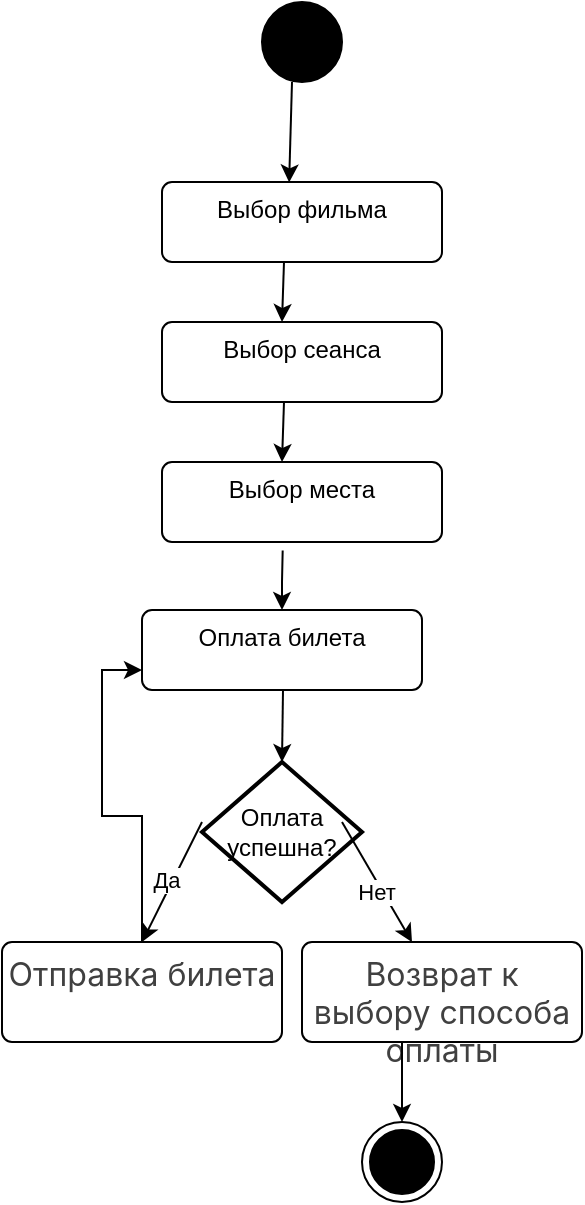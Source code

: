 <mxfile version="26.0.14" pages="2">
  <diagram name="Страница — 1" id="Ir_WpKO1pJmieQOjshhj">
    <mxGraphModel dx="1050" dy="653" grid="1" gridSize="10" guides="1" tooltips="1" connect="1" arrows="1" fold="1" page="1" pageScale="1" pageWidth="1169" pageHeight="827" math="0" shadow="0">
      <root>
        <mxCell id="0" />
        <mxCell id="1" parent="0" />
        <mxCell id="OOwrQO7ev4M1bAVle9sB-1" value="" style="ellipse;fillColor=strokeColor;html=1;" vertex="1" parent="1">
          <mxGeometry x="470" y="70" width="40" height="40" as="geometry" />
        </mxCell>
        <mxCell id="OOwrQO7ev4M1bAVle9sB-2" value="Выбор фильма" style="html=1;align=center;verticalAlign=top;rounded=1;absoluteArcSize=1;arcSize=10;dashed=0;whiteSpace=wrap;" vertex="1" parent="1">
          <mxGeometry x="420" y="160" width="140" height="40" as="geometry" />
        </mxCell>
        <mxCell id="OOwrQO7ev4M1bAVle9sB-3" value="Выбор сеанса" style="html=1;align=center;verticalAlign=top;rounded=1;absoluteArcSize=1;arcSize=10;dashed=0;whiteSpace=wrap;" vertex="1" parent="1">
          <mxGeometry x="420" y="230" width="140" height="40" as="geometry" />
        </mxCell>
        <mxCell id="OOwrQO7ev4M1bAVle9sB-4" value="Выбор места" style="html=1;align=center;verticalAlign=top;rounded=1;absoluteArcSize=1;arcSize=10;dashed=0;whiteSpace=wrap;" vertex="1" parent="1">
          <mxGeometry x="420" y="300" width="140" height="40" as="geometry" />
        </mxCell>
        <mxCell id="OOwrQO7ev4M1bAVle9sB-6" value="" style="endArrow=classic;html=1;rounded=0;entryX=0.454;entryY=0.005;entryDx=0;entryDy=0;entryPerimeter=0;" edge="1" parent="1" target="OOwrQO7ev4M1bAVle9sB-2">
          <mxGeometry relative="1" as="geometry">
            <mxPoint x="485" y="110" as="sourcePoint" />
            <mxPoint x="585" y="110" as="targetPoint" />
          </mxGeometry>
        </mxCell>
        <mxCell id="OOwrQO7ev4M1bAVle9sB-11" value="" style="endArrow=classic;html=1;rounded=0;" edge="1" parent="1">
          <mxGeometry relative="1" as="geometry">
            <mxPoint x="481" y="200" as="sourcePoint" />
            <mxPoint x="480" y="230" as="targetPoint" />
          </mxGeometry>
        </mxCell>
        <mxCell id="OOwrQO7ev4M1bAVle9sB-12" value="" style="endArrow=classic;html=1;rounded=0;" edge="1" parent="1">
          <mxGeometry relative="1" as="geometry">
            <mxPoint x="481" y="270" as="sourcePoint" />
            <mxPoint x="480" y="300" as="targetPoint" />
          </mxGeometry>
        </mxCell>
        <mxCell id="OOwrQO7ev4M1bAVle9sB-13" value="" style="endArrow=classic;html=1;rounded=0;entryX=0.454;entryY=0.005;entryDx=0;entryDy=0;entryPerimeter=0;" edge="1" parent="1" source="OOwrQO7ev4M1bAVle9sB-5">
          <mxGeometry relative="1" as="geometry">
            <mxPoint x="471" y="340" as="sourcePoint" />
            <mxPoint x="470" y="390" as="targetPoint" />
          </mxGeometry>
        </mxCell>
        <mxCell id="OOwrQO7ev4M1bAVle9sB-14" value="" style="endArrow=classic;html=1;rounded=0;entryX=0.5;entryY=0;entryDx=0;entryDy=0;exitX=0.431;exitY=1.105;exitDx=0;exitDy=0;exitPerimeter=0;" edge="1" parent="1" source="OOwrQO7ev4M1bAVle9sB-4" target="OOwrQO7ev4M1bAVle9sB-5">
          <mxGeometry relative="1" as="geometry">
            <mxPoint x="471" y="340" as="sourcePoint" />
            <mxPoint x="470" y="390" as="targetPoint" />
            <Array as="points">
              <mxPoint x="480" y="360" />
            </Array>
          </mxGeometry>
        </mxCell>
        <mxCell id="OOwrQO7ev4M1bAVle9sB-5" value="Оплата билета" style="html=1;align=center;verticalAlign=top;rounded=1;absoluteArcSize=1;arcSize=10;dashed=0;whiteSpace=wrap;" vertex="1" parent="1">
          <mxGeometry x="410" y="374" width="140" height="40" as="geometry" />
        </mxCell>
        <mxCell id="OOwrQO7ev4M1bAVle9sB-15" style="edgeStyle=orthogonalEdgeStyle;rounded=0;orthogonalLoop=1;jettySize=auto;html=1;exitX=0.5;exitY=1;exitDx=0;exitDy=0;" edge="1" parent="1" source="OOwrQO7ev4M1bAVle9sB-5" target="OOwrQO7ev4M1bAVle9sB-5">
          <mxGeometry relative="1" as="geometry" />
        </mxCell>
        <mxCell id="OOwrQO7ev4M1bAVle9sB-16" value="Оплата успешна?" style="strokeWidth=2;html=1;shape=mxgraph.flowchart.decision;whiteSpace=wrap;" vertex="1" parent="1">
          <mxGeometry x="440" y="450" width="80" height="70" as="geometry" />
        </mxCell>
        <mxCell id="OOwrQO7ev4M1bAVle9sB-17" value="" style="endArrow=classic;html=1;rounded=0;" edge="1" parent="1">
          <mxGeometry relative="1" as="geometry">
            <mxPoint x="480.5" y="414" as="sourcePoint" />
            <mxPoint x="480" y="450" as="targetPoint" />
          </mxGeometry>
        </mxCell>
        <mxCell id="OOwrQO7ev4M1bAVle9sB-18" value="" style="endArrow=classic;html=1;rounded=0;" edge="1" parent="1">
          <mxGeometry relative="1" as="geometry">
            <mxPoint x="440" y="480" as="sourcePoint" />
            <mxPoint x="410" y="540" as="targetPoint" />
          </mxGeometry>
        </mxCell>
        <mxCell id="OOwrQO7ev4M1bAVle9sB-20" value="Да" style="edgeLabel;html=1;align=center;verticalAlign=middle;resizable=0;points=[];" vertex="1" connectable="0" parent="OOwrQO7ev4M1bAVle9sB-18">
          <mxGeometry x="0.024" y="-4" relative="1" as="geometry">
            <mxPoint x="1" as="offset" />
          </mxGeometry>
        </mxCell>
        <mxCell id="OOwrQO7ev4M1bAVle9sB-19" value="" style="endArrow=classic;html=1;rounded=0;" edge="1" parent="1">
          <mxGeometry relative="1" as="geometry">
            <mxPoint x="510" y="480" as="sourcePoint" />
            <mxPoint x="545" y="540" as="targetPoint" />
          </mxGeometry>
        </mxCell>
        <mxCell id="OOwrQO7ev4M1bAVle9sB-21" value="Нет" style="edgeLabel;html=1;align=center;verticalAlign=middle;resizable=0;points=[];" vertex="1" connectable="0" parent="OOwrQO7ev4M1bAVle9sB-19">
          <mxGeometry x="0.114" y="-3" relative="1" as="geometry">
            <mxPoint as="offset" />
          </mxGeometry>
        </mxCell>
        <mxCell id="OOwrQO7ev4M1bAVle9sB-27" value="" style="edgeStyle=orthogonalEdgeStyle;rounded=0;orthogonalLoop=1;jettySize=auto;html=1;entryX=0;entryY=0.75;entryDx=0;entryDy=0;" edge="1" parent="1" source="OOwrQO7ev4M1bAVle9sB-22" target="OOwrQO7ev4M1bAVle9sB-5">
          <mxGeometry relative="1" as="geometry">
            <mxPoint x="400" y="390" as="targetPoint" />
          </mxGeometry>
        </mxCell>
        <mxCell id="OOwrQO7ev4M1bAVle9sB-22" value="&lt;span style=&quot;color: rgb(64, 64, 64); font-family: Inter, system-ui, -apple-system, BlinkMacSystemFont, &amp;quot;Segoe UI&amp;quot;, Roboto, &amp;quot;Noto Sans&amp;quot;, Ubuntu, Cantarell, &amp;quot;Helvetica Neue&amp;quot;, Oxygen, &amp;quot;Open Sans&amp;quot;, sans-serif; font-size: 16.002px; text-align: left;&quot;&gt;Отправка билета&lt;/span&gt;" style="html=1;align=center;verticalAlign=top;rounded=1;absoluteArcSize=1;arcSize=10;dashed=0;whiteSpace=wrap;" vertex="1" parent="1">
          <mxGeometry x="340" y="540" width="140" height="50" as="geometry" />
        </mxCell>
        <mxCell id="OOwrQO7ev4M1bAVle9sB-23" value="&lt;span style=&quot;color: rgb(64, 64, 64); font-family: Inter, system-ui, -apple-system, BlinkMacSystemFont, &amp;quot;Segoe UI&amp;quot;, Roboto, &amp;quot;Noto Sans&amp;quot;, Ubuntu, Cantarell, &amp;quot;Helvetica Neue&amp;quot;, Oxygen, &amp;quot;Open Sans&amp;quot;, sans-serif; font-size: 16.002px; text-align: left;&quot;&gt;Возврат к выбору способа оплаты&lt;/span&gt;" style="html=1;align=center;verticalAlign=top;rounded=1;absoluteArcSize=1;arcSize=10;dashed=0;whiteSpace=wrap;" vertex="1" parent="1">
          <mxGeometry x="490" y="540" width="140" height="50" as="geometry" />
        </mxCell>
        <mxCell id="OOwrQO7ev4M1bAVle9sB-25" value="" style="endArrow=classic;html=1;rounded=0;exitX=0.431;exitY=1.105;exitDx=0;exitDy=0;exitPerimeter=0;" edge="1" parent="1">
          <mxGeometry relative="1" as="geometry">
            <mxPoint x="540" y="590" as="sourcePoint" />
            <mxPoint x="540" y="630" as="targetPoint" />
            <Array as="points">
              <mxPoint x="540" y="620" />
            </Array>
          </mxGeometry>
        </mxCell>
        <mxCell id="OOwrQO7ev4M1bAVle9sB-26" value="" style="ellipse;html=1;shape=endState;fillColor=strokeColor;" vertex="1" parent="1">
          <mxGeometry x="520" y="630" width="40" height="40" as="geometry" />
        </mxCell>
      </root>
    </mxGraphModel>
  </diagram>
  <diagram id="5818P8Z_fxJC9cSXrN7s" name="Страница — 2">
    <mxGraphModel dx="1050" dy="653" grid="1" gridSize="10" guides="1" tooltips="1" connect="1" arrows="1" fold="1" page="1" pageScale="1" pageWidth="1169" pageHeight="827" math="0" shadow="0">
      <root>
        <mxCell id="0" />
        <mxCell id="1" parent="0" />
      </root>
    </mxGraphModel>
  </diagram>
</mxfile>

